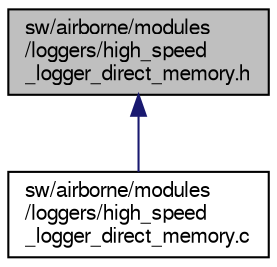 digraph "sw/airborne/modules/loggers/high_speed_logger_direct_memory.h"
{
  edge [fontname="FreeSans",fontsize="10",labelfontname="FreeSans",labelfontsize="10"];
  node [fontname="FreeSans",fontsize="10",shape=record];
  Node1 [label="sw/airborne/modules\l/loggers/high_speed\l_logger_direct_memory.h",height=0.2,width=0.4,color="black", fillcolor="grey75", style="filled", fontcolor="black"];
  Node1 -> Node2 [dir="back",color="midnightblue",fontsize="10",style="solid",fontname="FreeSans"];
  Node2 [label="sw/airborne/modules\l/loggers/high_speed\l_logger_direct_memory.c",height=0.2,width=0.4,color="black", fillcolor="white", style="filled",URL="$high__speed__logger__direct__memory_8c.html"];
}
